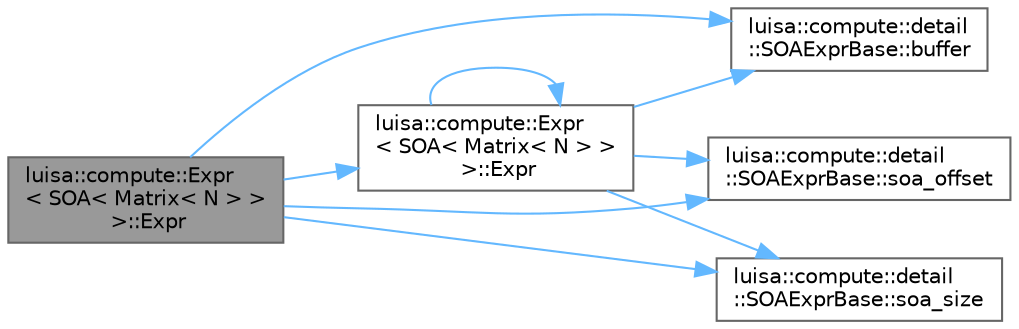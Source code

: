 digraph "luisa::compute::Expr&lt; SOA&lt; Matrix&lt; N &gt; &gt; &gt;::Expr"
{
 // LATEX_PDF_SIZE
  bgcolor="transparent";
  edge [fontname=Helvetica,fontsize=10,labelfontname=Helvetica,labelfontsize=10];
  node [fontname=Helvetica,fontsize=10,shape=box,height=0.2,width=0.4];
  rankdir="LR";
  Node1 [id="Node000001",label="luisa::compute::Expr\l\< SOA\< Matrix\< N \> \>\l \>::Expr",height=0.2,width=0.4,color="gray40", fillcolor="grey60", style="filled", fontcolor="black",tooltip=" "];
  Node1 -> Node2 [id="edge9_Node000001_Node000002",color="steelblue1",style="solid",tooltip=" "];
  Node2 [id="Node000002",label="luisa::compute::detail\l::SOAExprBase::buffer",height=0.2,width=0.4,color="grey40", fillcolor="white", style="filled",URL="$structluisa_1_1compute_1_1detail_1_1_s_o_a_expr_base.html#aedee84a3a9578baf6c42c1c5b05d3917",tooltip=" "];
  Node1 -> Node3 [id="edge10_Node000001_Node000003",color="steelblue1",style="solid",tooltip=" "];
  Node3 [id="Node000003",label="luisa::compute::Expr\l\< SOA\< Matrix\< N \> \>\l \>::Expr",height=0.2,width=0.4,color="grey40", fillcolor="white", style="filled",URL="$structluisa_1_1compute_1_1_expr_3_01_s_o_a_3_01_matrix_3_01_n_01_4_01_4_01_4.html#aab2d2a068a884f42106edbbc38d42a19",tooltip=" "];
  Node3 -> Node2 [id="edge11_Node000003_Node000002",color="steelblue1",style="solid",tooltip=" "];
  Node3 -> Node3 [id="edge12_Node000003_Node000003",color="steelblue1",style="solid",tooltip=" "];
  Node3 -> Node4 [id="edge13_Node000003_Node000004",color="steelblue1",style="solid",tooltip=" "];
  Node4 [id="Node000004",label="luisa::compute::detail\l::SOAExprBase::soa_offset",height=0.2,width=0.4,color="grey40", fillcolor="white", style="filled",URL="$structluisa_1_1compute_1_1detail_1_1_s_o_a_expr_base.html#a45962d724bb49b50d08768d007db4c9c",tooltip=" "];
  Node3 -> Node5 [id="edge14_Node000003_Node000005",color="steelblue1",style="solid",tooltip=" "];
  Node5 [id="Node000005",label="luisa::compute::detail\l::SOAExprBase::soa_size",height=0.2,width=0.4,color="grey40", fillcolor="white", style="filled",URL="$structluisa_1_1compute_1_1detail_1_1_s_o_a_expr_base.html#a26242c504d419fc41ddba1436b3b071e",tooltip=" "];
  Node1 -> Node4 [id="edge15_Node000001_Node000004",color="steelblue1",style="solid",tooltip=" "];
  Node1 -> Node5 [id="edge16_Node000001_Node000005",color="steelblue1",style="solid",tooltip=" "];
}
